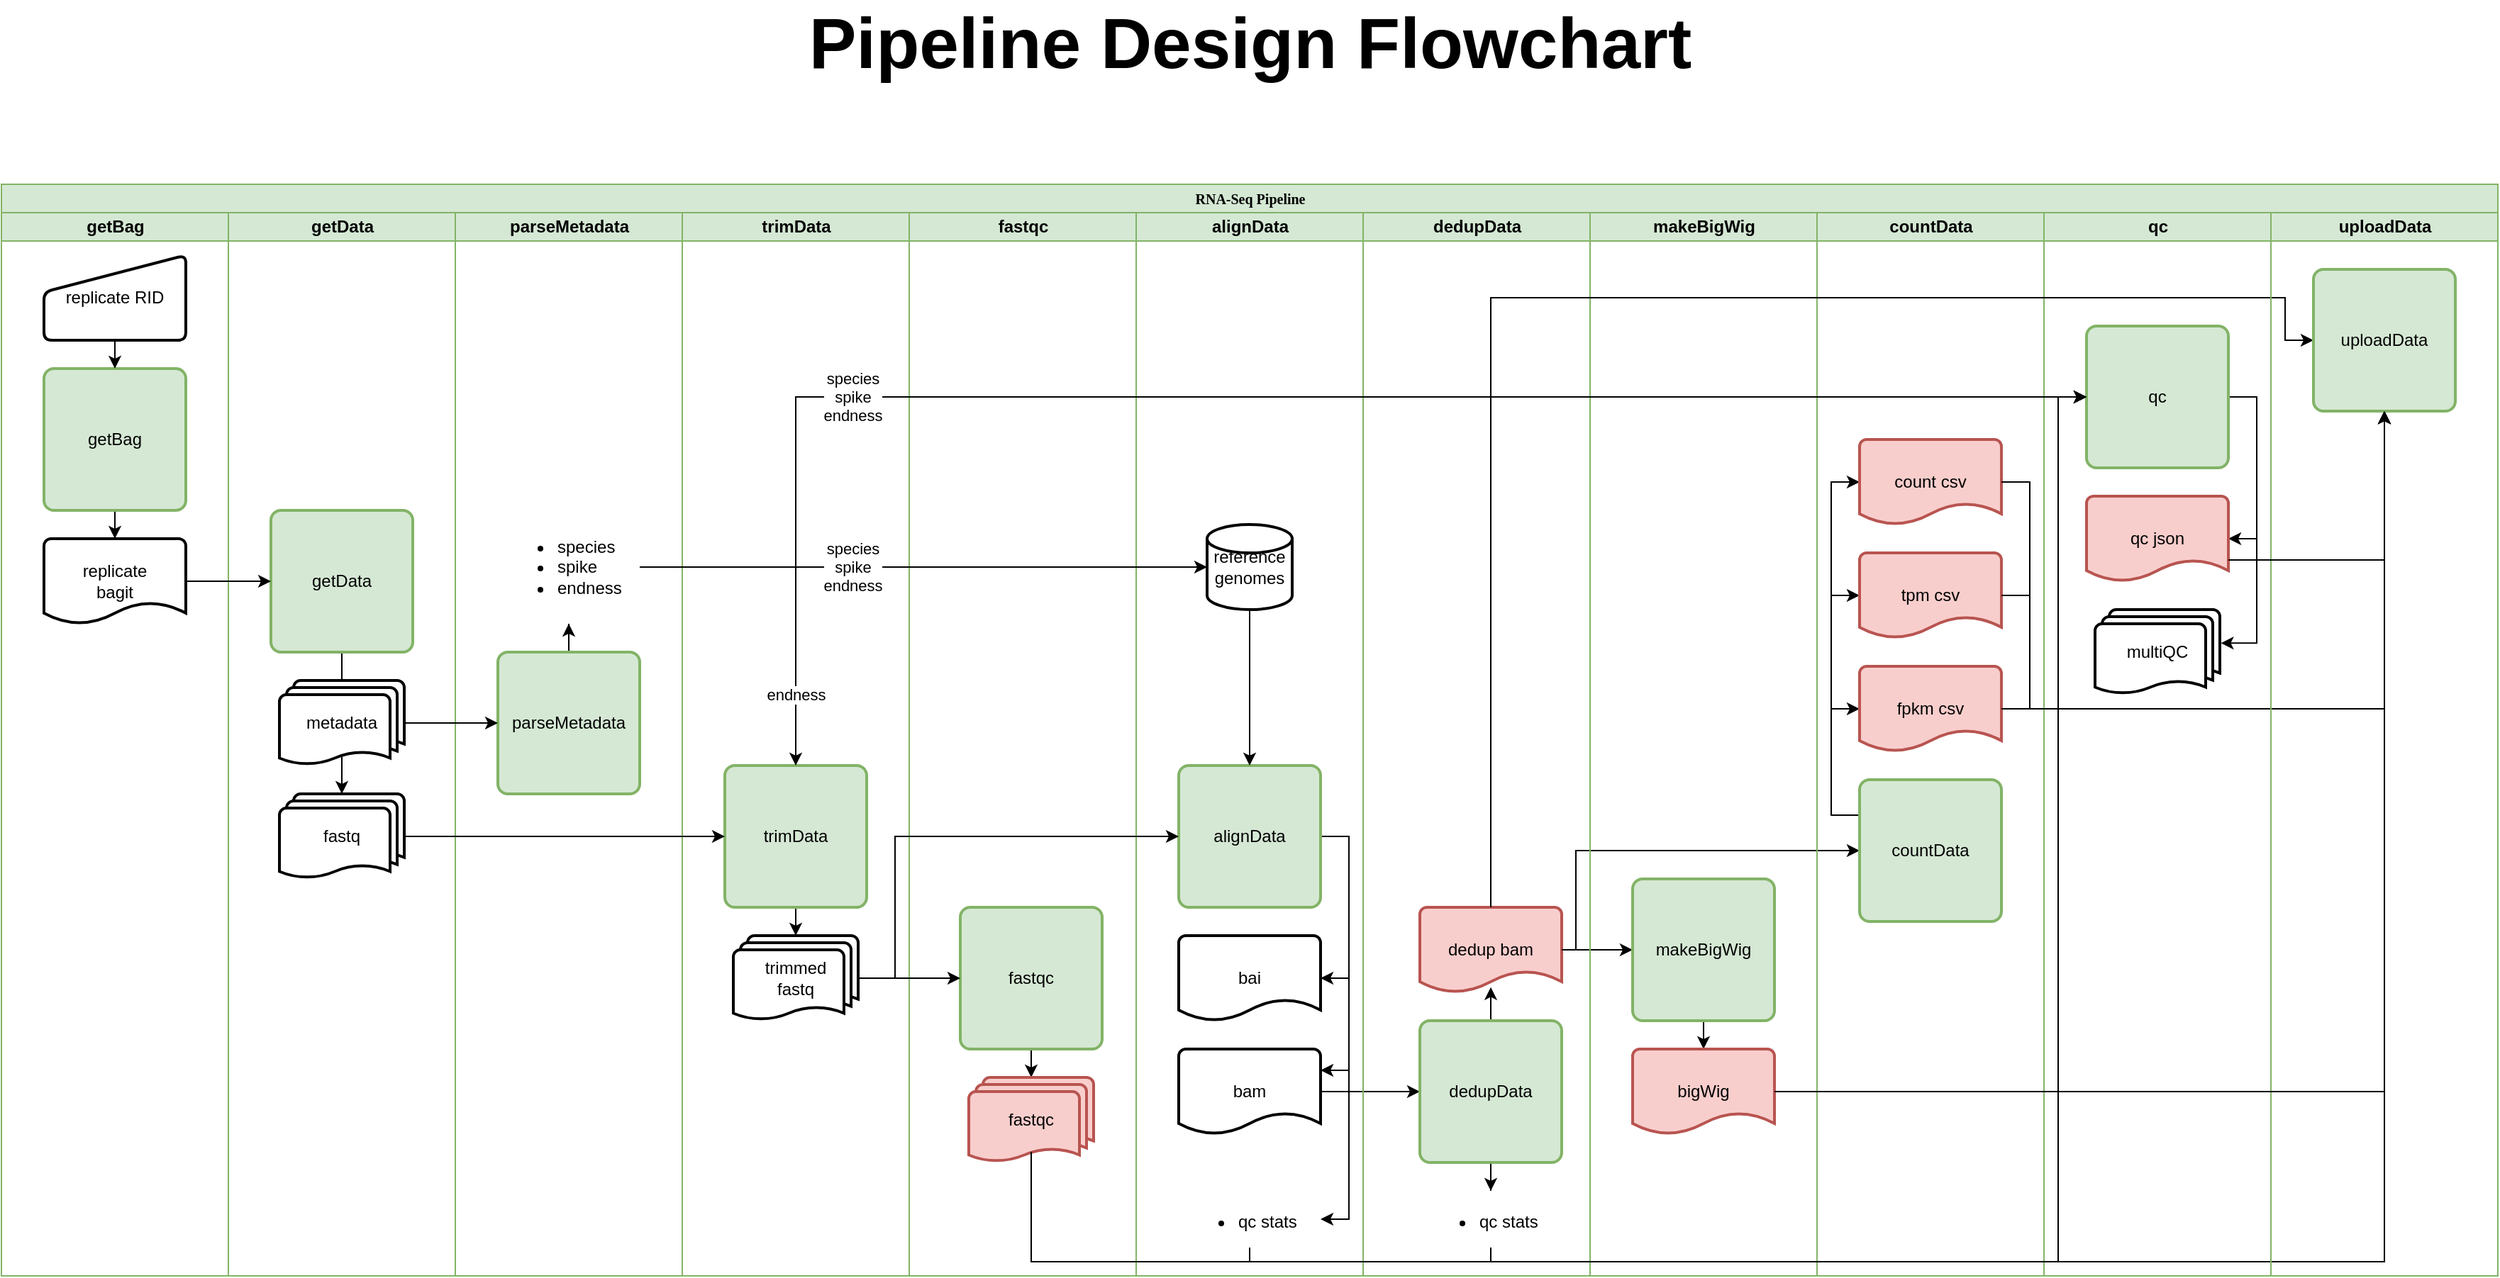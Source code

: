 <mxfile version="12.5.3" type="device"><diagram name="Page-1" id="74e2e168-ea6b-b213-b513-2b3c1d86103e"><mxGraphModel dx="1088" dy="953" grid="1" gridSize="10" guides="1" tooltips="1" connect="1" arrows="1" fold="1" page="1" pageScale="1" pageWidth="1100" pageHeight="850" background="#ffffff" math="0" shadow="0"><root><mxCell id="0"/><mxCell id="1" parent="0"/><mxCell id="77e6c97f196da883-1" value="&lt;font style=&quot;font-size: 10px&quot;&gt;RNA-Seq Pipeline&lt;/font&gt;" style="swimlane;html=1;childLayout=stackLayout;startSize=20;rounded=0;shadow=0;labelBackgroundColor=none;strokeWidth=1;fontFamily=Verdana;fontSize=8;align=center;fillColor=#d5e8d4;strokeColor=#82b366;" parent="1" vertex="1"><mxGeometry x="220" y="510" width="1760" height="770" as="geometry"/></mxCell><mxCell id="77e6c97f196da883-2" value="getBag" style="swimlane;html=1;startSize=20;fillColor=#d5e8d4;strokeColor=#82b366;" parent="77e6c97f196da883-1" vertex="1"><mxGeometry y="20" width="160" height="750" as="geometry"/></mxCell><mxCell id="Q_j3PGKVVINgaJgotqPn-116" style="edgeStyle=orthogonalEdgeStyle;rounded=0;orthogonalLoop=1;jettySize=auto;html=1;exitX=0.5;exitY=1;exitDx=0;exitDy=0;entryX=0.5;entryY=0;entryDx=0;entryDy=0;entryPerimeter=0;align=center;" parent="77e6c97f196da883-2" source="kDOZshGNQCfHbltvPMEl-5" target="Q_j3PGKVVINgaJgotqPn-113" edge="1"><mxGeometry relative="1" as="geometry"/></mxCell><mxCell id="kDOZshGNQCfHbltvPMEl-5" value="getBag" style="rounded=1;whiteSpace=wrap;html=1;absoluteArcSize=1;arcSize=14;strokeWidth=2;fillColor=#d5e8d4;strokeColor=#82b366;" parent="77e6c97f196da883-2" vertex="1"><mxGeometry x="30" y="110" width="100" height="100" as="geometry"/></mxCell><mxCell id="kDOZshGNQCfHbltvPMEl-13" style="edgeStyle=orthogonalEdgeStyle;rounded=0;orthogonalLoop=1;jettySize=auto;html=1;exitX=0.5;exitY=1;exitDx=0;exitDy=0;entryX=0.5;entryY=0;entryDx=0;entryDy=0;" parent="77e6c97f196da883-2" source="kDOZshGNQCfHbltvPMEl-11" target="kDOZshGNQCfHbltvPMEl-5" edge="1"><mxGeometry relative="1" as="geometry"/></mxCell><mxCell id="kDOZshGNQCfHbltvPMEl-11" value="replicate RID" style="html=1;strokeWidth=2;shape=manualInput;whiteSpace=wrap;rounded=1;size=26;arcSize=11;" parent="77e6c97f196da883-2" vertex="1"><mxGeometry x="30" y="30" width="100" height="60" as="geometry"/></mxCell><mxCell id="Q_j3PGKVVINgaJgotqPn-113" value="replicate&lt;br&gt;bagit" style="strokeWidth=2;html=1;shape=mxgraph.flowchart.document2;whiteSpace=wrap;size=0.25;" parent="77e6c97f196da883-2" vertex="1"><mxGeometry x="30" y="230" width="100" height="60" as="geometry"/></mxCell><mxCell id="77e6c97f196da883-3" value="getData" style="swimlane;html=1;startSize=20;fillColor=#d5e8d4;strokeColor=#82b366;" parent="77e6c97f196da883-1" vertex="1"><mxGeometry x="160" y="20" width="160" height="750" as="geometry"><mxRectangle x="160" y="20" width="30" height="730" as="alternateBounds"/></mxGeometry></mxCell><mxCell id="kDOZshGNQCfHbltvPMEl-36" style="edgeStyle=orthogonalEdgeStyle;rounded=0;orthogonalLoop=1;jettySize=auto;html=1;exitX=0.5;exitY=1;exitDx=0;exitDy=0;entryX=0.5;entryY=0;entryDx=0;entryDy=0;entryPerimeter=0;" parent="77e6c97f196da883-3" source="kDOZshGNQCfHbltvPMEl-6" target="kDOZshGNQCfHbltvPMEl-32" edge="1"><mxGeometry relative="1" as="geometry"/></mxCell><mxCell id="kDOZshGNQCfHbltvPMEl-37" style="edgeStyle=orthogonalEdgeStyle;rounded=0;orthogonalLoop=1;jettySize=auto;html=1;exitX=0.5;exitY=1;exitDx=0;exitDy=0;entryX=0.5;entryY=0;entryDx=0;entryDy=0;entryPerimeter=0;" parent="77e6c97f196da883-3" source="kDOZshGNQCfHbltvPMEl-6" target="kDOZshGNQCfHbltvPMEl-31" edge="1"><mxGeometry relative="1" as="geometry"><Array as="points"><mxPoint x="80" y="390"/><mxPoint x="80" y="390"/></Array></mxGeometry></mxCell><mxCell id="kDOZshGNQCfHbltvPMEl-6" value="getData" style="rounded=1;whiteSpace=wrap;html=1;absoluteArcSize=1;arcSize=14;strokeWidth=2;fillColor=#d5e8d4;strokeColor=#82b366;" parent="77e6c97f196da883-3" vertex="1"><mxGeometry x="30" y="210" width="100" height="100" as="geometry"/></mxCell><mxCell id="kDOZshGNQCfHbltvPMEl-32" value="fastq" style="strokeWidth=2;html=1;shape=mxgraph.flowchart.multi-document;whiteSpace=wrap;" parent="77e6c97f196da883-3" vertex="1"><mxGeometry x="36" y="410" width="88" height="60" as="geometry"/></mxCell><mxCell id="kDOZshGNQCfHbltvPMEl-31" value="metadata" style="strokeWidth=2;html=1;shape=mxgraph.flowchart.multi-document;whiteSpace=wrap;" parent="77e6c97f196da883-3" vertex="1"><mxGeometry x="36" y="330" width="88" height="60" as="geometry"/></mxCell><mxCell id="77e6c97f196da883-4" value="parseMetadata" style="swimlane;html=1;startSize=20;fillColor=#d5e8d4;strokeColor=#82b366;" parent="77e6c97f196da883-1" vertex="1"><mxGeometry x="320" y="20" width="160" height="750" as="geometry"/></mxCell><mxCell id="Q_j3PGKVVINgaJgotqPn-58" style="edgeStyle=orthogonalEdgeStyle;rounded=0;orthogonalLoop=1;jettySize=auto;html=1;exitX=0.5;exitY=0;exitDx=0;exitDy=0;align=center;" parent="77e6c97f196da883-4" source="kDOZshGNQCfHbltvPMEl-7" target="Q_j3PGKVVINgaJgotqPn-27" edge="1"><mxGeometry relative="1" as="geometry"/></mxCell><mxCell id="kDOZshGNQCfHbltvPMEl-7" value="parseMetadata" style="rounded=1;whiteSpace=wrap;html=1;absoluteArcSize=1;arcSize=14;strokeWidth=2;fillColor=#d5e8d4;strokeColor=#82b366;" parent="77e6c97f196da883-4" vertex="1"><mxGeometry x="30" y="310" width="100" height="100" as="geometry"/></mxCell><mxCell id="Q_j3PGKVVINgaJgotqPn-27" value="&lt;ul&gt;&lt;li&gt;species&lt;/li&gt;&lt;li&gt;spike&lt;/li&gt;&lt;li&gt;endness&lt;/li&gt;&lt;/ul&gt;" style="text;strokeColor=none;fillColor=none;html=1;whiteSpace=wrap;verticalAlign=middle;overflow=hidden;" parent="77e6c97f196da883-4" vertex="1"><mxGeometry x="30" y="210" width="100" height="80" as="geometry"/></mxCell><mxCell id="77e6c97f196da883-5" value="trimData" style="swimlane;html=1;startSize=20;fillColor=#d5e8d4;strokeColor=#82b366;" parent="77e6c97f196da883-1" vertex="1"><mxGeometry x="480" y="20" width="160" height="750" as="geometry"/></mxCell><mxCell id="Q_j3PGKVVINgaJgotqPn-59" style="edgeStyle=orthogonalEdgeStyle;rounded=0;orthogonalLoop=1;jettySize=auto;html=1;exitX=0.5;exitY=1;exitDx=0;exitDy=0;entryX=0.5;entryY=0;entryDx=0;entryDy=0;entryPerimeter=0;align=center;" parent="77e6c97f196da883-5" source="kDOZshGNQCfHbltvPMEl-8" target="kDOZshGNQCfHbltvPMEl-44" edge="1"><mxGeometry relative="1" as="geometry"/></mxCell><mxCell id="kDOZshGNQCfHbltvPMEl-8" value="trimData" style="rounded=1;whiteSpace=wrap;html=1;absoluteArcSize=1;arcSize=14;strokeWidth=2;fillColor=#d5e8d4;strokeColor=#82b366;" parent="77e6c97f196da883-5" vertex="1"><mxGeometry x="30" y="390" width="100" height="100" as="geometry"/></mxCell><mxCell id="kDOZshGNQCfHbltvPMEl-44" value="trimmed&lt;br&gt;fastq" style="strokeWidth=2;html=1;shape=mxgraph.flowchart.multi-document;whiteSpace=wrap;" parent="77e6c97f196da883-5" vertex="1"><mxGeometry x="36" y="510" width="88" height="60" as="geometry"/></mxCell><mxCell id="77e6c97f196da883-6" value="fastqc" style="swimlane;html=1;startSize=20;fillColor=#d5e8d4;strokeColor=#82b366;" parent="77e6c97f196da883-1" vertex="1"><mxGeometry x="640" y="20" width="160" height="750" as="geometry"/></mxCell><mxCell id="Q_j3PGKVVINgaJgotqPn-62" style="edgeStyle=orthogonalEdgeStyle;rounded=0;orthogonalLoop=1;jettySize=auto;html=1;exitX=0.5;exitY=1;exitDx=0;exitDy=0;entryX=0.5;entryY=0;entryDx=0;entryDy=0;entryPerimeter=0;align=center;" parent="77e6c97f196da883-6" source="Q_j3PGKVVINgaJgotqPn-32" target="Q_j3PGKVVINgaJgotqPn-38" edge="1"><mxGeometry relative="1" as="geometry"/></mxCell><mxCell id="Q_j3PGKVVINgaJgotqPn-32" value="fastqc" style="rounded=1;whiteSpace=wrap;html=1;absoluteArcSize=1;arcSize=14;strokeWidth=2;fillColor=#d5e8d4;strokeColor=#82b366;" parent="77e6c97f196da883-6" vertex="1"><mxGeometry x="36" y="490" width="100" height="100" as="geometry"/></mxCell><mxCell id="Q_j3PGKVVINgaJgotqPn-38" value="fastqc" style="strokeWidth=2;html=1;shape=mxgraph.flowchart.multi-document;whiteSpace=wrap;fillColor=#f8cecc;strokeColor=#b85450;" parent="77e6c97f196da883-6" vertex="1"><mxGeometry x="42" y="610" width="88" height="60" as="geometry"/></mxCell><mxCell id="77e6c97f196da883-7" value="alignData" style="swimlane;html=1;startSize=20;fillColor=#d5e8d4;strokeColor=#82b366;" parent="77e6c97f196da883-1" vertex="1"><mxGeometry x="800" y="20" width="160" height="750" as="geometry"/></mxCell><mxCell id="Q_j3PGKVVINgaJgotqPn-81" style="edgeStyle=orthogonalEdgeStyle;rounded=0;orthogonalLoop=1;jettySize=auto;html=1;exitX=1;exitY=0.5;exitDx=0;exitDy=0;entryX=1;entryY=0.5;entryDx=0;entryDy=0;entryPerimeter=0;align=center;" parent="77e6c97f196da883-7" source="kDOZshGNQCfHbltvPMEl-9" target="Q_j3PGKVVINgaJgotqPn-9" edge="1"><mxGeometry relative="1" as="geometry"/></mxCell><mxCell id="Q_j3PGKVVINgaJgotqPn-82" style="edgeStyle=orthogonalEdgeStyle;rounded=0;orthogonalLoop=1;jettySize=auto;html=1;exitX=1;exitY=0.5;exitDx=0;exitDy=0;entryX=1;entryY=0.25;entryDx=0;entryDy=0;entryPerimeter=0;align=center;" parent="77e6c97f196da883-7" source="kDOZshGNQCfHbltvPMEl-9" target="Q_j3PGKVVINgaJgotqPn-3" edge="1"><mxGeometry relative="1" as="geometry"/></mxCell><mxCell id="Q_j3PGKVVINgaJgotqPn-99" style="edgeStyle=orthogonalEdgeStyle;rounded=0;orthogonalLoop=1;jettySize=auto;html=1;exitX=1;exitY=0.5;exitDx=0;exitDy=0;entryX=1;entryY=0.5;entryDx=0;entryDy=0;align=center;" parent="77e6c97f196da883-7" source="kDOZshGNQCfHbltvPMEl-9" target="Q_j3PGKVVINgaJgotqPn-97" edge="1"><mxGeometry relative="1" as="geometry"/></mxCell><mxCell id="kDOZshGNQCfHbltvPMEl-9" value="alignData" style="rounded=1;whiteSpace=wrap;html=1;absoluteArcSize=1;arcSize=14;strokeWidth=2;fillColor=#d5e8d4;strokeColor=#82b366;" parent="77e6c97f196da883-7" vertex="1"><mxGeometry x="30" y="390" width="100" height="100" as="geometry"/></mxCell><mxCell id="Q_j3PGKVVINgaJgotqPn-3" value="bam" style="strokeWidth=2;html=1;shape=mxgraph.flowchart.document2;whiteSpace=wrap;size=0.25;" parent="77e6c97f196da883-7" vertex="1"><mxGeometry x="30" y="590" width="100" height="60" as="geometry"/></mxCell><mxCell id="Q_j3PGKVVINgaJgotqPn-9" value="bai" style="strokeWidth=2;html=1;shape=mxgraph.flowchart.document2;whiteSpace=wrap;size=0.25;" parent="77e6c97f196da883-7" vertex="1"><mxGeometry x="30" y="510" width="100" height="60" as="geometry"/></mxCell><mxCell id="Q_j3PGKVVINgaJgotqPn-66" style="edgeStyle=orthogonalEdgeStyle;rounded=0;orthogonalLoop=1;jettySize=auto;html=1;exitX=0.5;exitY=1;exitDx=0;exitDy=0;exitPerimeter=0;align=center;" parent="77e6c97f196da883-7" source="kDOZshGNQCfHbltvPMEl-40" target="kDOZshGNQCfHbltvPMEl-9" edge="1"><mxGeometry relative="1" as="geometry"/></mxCell><mxCell id="kDOZshGNQCfHbltvPMEl-40" value="reference genomes" style="strokeWidth=2;html=1;shape=mxgraph.flowchart.database;whiteSpace=wrap;" parent="77e6c97f196da883-7" vertex="1"><mxGeometry x="50" y="220" width="60" height="60" as="geometry"/></mxCell><mxCell id="Q_j3PGKVVINgaJgotqPn-97" value="&lt;ul&gt;&lt;li&gt;qc stats&lt;/li&gt;&lt;/ul&gt;" style="text;strokeColor=none;fillColor=none;html=1;whiteSpace=wrap;verticalAlign=middle;overflow=hidden;" parent="77e6c97f196da883-7" vertex="1"><mxGeometry x="30" y="690" width="100" height="40" as="geometry"/></mxCell><mxCell id="kDOZshGNQCfHbltvPMEl-38" style="edgeStyle=orthogonalEdgeStyle;rounded=0;orthogonalLoop=1;jettySize=auto;html=1;exitX=1;exitY=0.5;exitDx=0;exitDy=0;exitPerimeter=0;entryX=0;entryY=0.5;entryDx=0;entryDy=0;" parent="77e6c97f196da883-1" source="kDOZshGNQCfHbltvPMEl-32" target="kDOZshGNQCfHbltvPMEl-8" edge="1"><mxGeometry relative="1" as="geometry"/></mxCell><mxCell id="kDOZshGNQCfHbltvPMEl-39" style="edgeStyle=orthogonalEdgeStyle;rounded=0;orthogonalLoop=1;jettySize=auto;html=1;exitX=1;exitY=0.5;exitDx=0;exitDy=0;exitPerimeter=0;entryX=0;entryY=0.5;entryDx=0;entryDy=0;" parent="77e6c97f196da883-1" source="kDOZshGNQCfHbltvPMEl-31" target="kDOZshGNQCfHbltvPMEl-7" edge="1"><mxGeometry relative="1" as="geometry"/></mxCell><mxCell id="Q_j3PGKVVINgaJgotqPn-67" style="edgeStyle=orthogonalEdgeStyle;rounded=0;orthogonalLoop=1;jettySize=auto;html=1;exitX=1;exitY=0.5;exitDx=0;exitDy=0;exitPerimeter=0;align=center;" parent="77e6c97f196da883-1" source="Q_j3PGKVVINgaJgotqPn-3" target="Biitx8PQrmJ8jziOud46-3" edge="1"><mxGeometry relative="1" as="geometry"/></mxCell><mxCell id="Biitx8PQrmJ8jziOud46-1" value="dedupData" style="swimlane;html=1;startSize=20;fillColor=#d5e8d4;strokeColor=#82b366;" parent="77e6c97f196da883-1" vertex="1"><mxGeometry x="960" y="20" width="160" height="750" as="geometry"><mxRectangle x="960" y="20" width="30" height="750" as="alternateBounds"/></mxGeometry></mxCell><mxCell id="Q_j3PGKVVINgaJgotqPn-68" style="edgeStyle=orthogonalEdgeStyle;rounded=0;orthogonalLoop=1;jettySize=auto;html=1;exitX=0.5;exitY=0;exitDx=0;exitDy=0;entryX=0.5;entryY=0.939;entryDx=0;entryDy=0;align=center;entryPerimeter=0;" parent="Biitx8PQrmJ8jziOud46-1" source="Biitx8PQrmJ8jziOud46-3" target="Q_j3PGKVVINgaJgotqPn-2" edge="1"><mxGeometry relative="1" as="geometry"/></mxCell><mxCell id="Q_j3PGKVVINgaJgotqPn-104" style="edgeStyle=orthogonalEdgeStyle;rounded=0;orthogonalLoop=1;jettySize=auto;html=1;exitX=0.5;exitY=1;exitDx=0;exitDy=0;align=center;" parent="Biitx8PQrmJ8jziOud46-1" source="Biitx8PQrmJ8jziOud46-3" target="Q_j3PGKVVINgaJgotqPn-102" edge="1"><mxGeometry relative="1" as="geometry"/></mxCell><mxCell id="Biitx8PQrmJ8jziOud46-3" value="dedupData" style="rounded=1;whiteSpace=wrap;html=1;absoluteArcSize=1;arcSize=14;strokeWidth=2;fillColor=#d5e8d4;strokeColor=#82b366;" parent="Biitx8PQrmJ8jziOud46-1" vertex="1"><mxGeometry x="40" y="570" width="100" height="100" as="geometry"/></mxCell><mxCell id="Q_j3PGKVVINgaJgotqPn-2" value="dedup bam" style="strokeWidth=2;html=1;shape=mxgraph.flowchart.document2;whiteSpace=wrap;size=0.25;fillColor=#f8cecc;strokeColor=#b85450;" parent="Biitx8PQrmJ8jziOud46-1" vertex="1"><mxGeometry x="40" y="490" width="100" height="60" as="geometry"/></mxCell><mxCell id="Q_j3PGKVVINgaJgotqPn-102" value="&lt;ul&gt;&lt;li&gt;qc stats&lt;/li&gt;&lt;/ul&gt;" style="text;strokeColor=none;fillColor=none;html=1;whiteSpace=wrap;verticalAlign=middle;overflow=hidden;" parent="Biitx8PQrmJ8jziOud46-1" vertex="1"><mxGeometry x="40" y="690" width="100" height="40" as="geometry"/></mxCell><mxCell id="Q_j3PGKVVINgaJgotqPn-69" style="edgeStyle=orthogonalEdgeStyle;rounded=0;orthogonalLoop=1;jettySize=auto;html=1;exitX=1;exitY=0.5;exitDx=0;exitDy=0;exitPerimeter=0;entryX=0;entryY=0.5;entryDx=0;entryDy=0;align=center;" parent="77e6c97f196da883-1" source="Q_j3PGKVVINgaJgotqPn-2" target="Q_j3PGKVVINgaJgotqPn-6" edge="1"><mxGeometry relative="1" as="geometry"/></mxCell><mxCell id="Q_j3PGKVVINgaJgotqPn-71" style="edgeStyle=orthogonalEdgeStyle;rounded=0;orthogonalLoop=1;jettySize=auto;html=1;exitX=1;exitY=0.5;exitDx=0;exitDy=0;exitPerimeter=0;entryX=0;entryY=0.5;entryDx=0;entryDy=0;align=center;" parent="77e6c97f196da883-1" source="Q_j3PGKVVINgaJgotqPn-2" target="Q_j3PGKVVINgaJgotqPn-14" edge="1"><mxGeometry relative="1" as="geometry"><Array as="points"><mxPoint x="1110" y="540"/><mxPoint x="1110" y="470"/></Array></mxGeometry></mxCell><mxCell id="Q_j3PGKVVINgaJgotqPn-12" value="makeBigWig" style="swimlane;html=1;startSize=20;fillColor=#d5e8d4;strokeColor=#82b366;" parent="77e6c97f196da883-1" vertex="1"><mxGeometry x="1120" y="20" width="160" height="750" as="geometry"/></mxCell><mxCell id="Q_j3PGKVVINgaJgotqPn-70" style="edgeStyle=orthogonalEdgeStyle;rounded=0;orthogonalLoop=1;jettySize=auto;html=1;exitX=0.5;exitY=1;exitDx=0;exitDy=0;entryX=0.5;entryY=0;entryDx=0;entryDy=0;entryPerimeter=0;align=center;" parent="Q_j3PGKVVINgaJgotqPn-12" source="Q_j3PGKVVINgaJgotqPn-6" target="Q_j3PGKVVINgaJgotqPn-8" edge="1"><mxGeometry relative="1" as="geometry"/></mxCell><mxCell id="Q_j3PGKVVINgaJgotqPn-6" value="makeBigWig" style="rounded=1;whiteSpace=wrap;html=1;absoluteArcSize=1;arcSize=14;strokeWidth=2;fillColor=#d5e8d4;strokeColor=#82b366;" parent="Q_j3PGKVVINgaJgotqPn-12" vertex="1"><mxGeometry x="30" y="470" width="100" height="100" as="geometry"/></mxCell><mxCell id="Q_j3PGKVVINgaJgotqPn-8" value="bigWig" style="strokeWidth=2;html=1;shape=mxgraph.flowchart.document2;whiteSpace=wrap;size=0.25;fillColor=#f8cecc;strokeColor=#b85450;" parent="Q_j3PGKVVINgaJgotqPn-12" vertex="1"><mxGeometry x="30" y="590" width="100" height="60" as="geometry"/></mxCell><mxCell id="Q_j3PGKVVINgaJgotqPn-31" value="countData" style="swimlane;html=1;startSize=20;fillColor=#d5e8d4;strokeColor=#82b366;" parent="77e6c97f196da883-1" vertex="1"><mxGeometry x="1280" y="20" width="160" height="750" as="geometry"/></mxCell><mxCell id="gd18QzS1C2UEH2bsr6le-9" style="edgeStyle=orthogonalEdgeStyle;rounded=0;orthogonalLoop=1;jettySize=auto;html=1;exitX=0;exitY=0.25;exitDx=0;exitDy=0;entryX=0;entryY=0.5;entryDx=0;entryDy=0;entryPerimeter=0;" parent="Q_j3PGKVVINgaJgotqPn-31" source="Q_j3PGKVVINgaJgotqPn-14" target="Q_j3PGKVVINgaJgotqPn-15" edge="1"><mxGeometry relative="1" as="geometry"/></mxCell><mxCell id="gd18QzS1C2UEH2bsr6le-10" style="edgeStyle=orthogonalEdgeStyle;rounded=0;orthogonalLoop=1;jettySize=auto;html=1;exitX=0;exitY=0.25;exitDx=0;exitDy=0;entryX=0;entryY=0.5;entryDx=0;entryDy=0;entryPerimeter=0;" parent="Q_j3PGKVVINgaJgotqPn-31" source="Q_j3PGKVVINgaJgotqPn-14" target="Q_j3PGKVVINgaJgotqPn-16" edge="1"><mxGeometry relative="1" as="geometry"/></mxCell><mxCell id="gd18QzS1C2UEH2bsr6le-11" style="edgeStyle=orthogonalEdgeStyle;rounded=0;orthogonalLoop=1;jettySize=auto;html=1;exitX=0;exitY=0.25;exitDx=0;exitDy=0;entryX=0;entryY=0.5;entryDx=0;entryDy=0;entryPerimeter=0;" parent="Q_j3PGKVVINgaJgotqPn-31" source="Q_j3PGKVVINgaJgotqPn-14" target="Q_j3PGKVVINgaJgotqPn-17" edge="1"><mxGeometry relative="1" as="geometry"/></mxCell><mxCell id="Q_j3PGKVVINgaJgotqPn-14" value="countData" style="rounded=1;whiteSpace=wrap;html=1;absoluteArcSize=1;arcSize=14;strokeWidth=2;fillColor=#d5e8d4;strokeColor=#82b366;" parent="Q_j3PGKVVINgaJgotqPn-31" vertex="1"><mxGeometry x="30" y="400" width="100" height="100" as="geometry"/></mxCell><mxCell id="Q_j3PGKVVINgaJgotqPn-15" value="count csv" style="strokeWidth=2;html=1;shape=mxgraph.flowchart.document2;whiteSpace=wrap;size=0.25;fillColor=#f8cecc;strokeColor=#b85450;" parent="Q_j3PGKVVINgaJgotqPn-31" vertex="1"><mxGeometry x="30" y="160" width="100" height="60" as="geometry"/></mxCell><mxCell id="Q_j3PGKVVINgaJgotqPn-16" value="tpm csv" style="strokeWidth=2;html=1;shape=mxgraph.flowchart.document2;whiteSpace=wrap;size=0.25;fillColor=#f8cecc;strokeColor=#b85450;" parent="Q_j3PGKVVINgaJgotqPn-31" vertex="1"><mxGeometry x="30" y="240" width="100" height="60" as="geometry"/></mxCell><mxCell id="Q_j3PGKVVINgaJgotqPn-17" value="fpkm csv" style="strokeWidth=2;html=1;shape=mxgraph.flowchart.document2;whiteSpace=wrap;size=0.25;fillColor=#f8cecc;strokeColor=#b85450;" parent="Q_j3PGKVVINgaJgotqPn-31" vertex="1"><mxGeometry x="30" y="320" width="100" height="60" as="geometry"/></mxCell><mxCell id="Q_j3PGKVVINgaJgotqPn-42" value="qc" style="swimlane;html=1;startSize=20;fillColor=#d5e8d4;strokeColor=#82b366;" parent="77e6c97f196da883-1" vertex="1"><mxGeometry x="1440" y="20" width="160" height="750" as="geometry"/></mxCell><mxCell id="Q_j3PGKVVINgaJgotqPn-109" style="edgeStyle=orthogonalEdgeStyle;rounded=0;orthogonalLoop=1;jettySize=auto;html=1;exitX=1;exitY=0.5;exitDx=0;exitDy=0;entryX=1;entryY=0.5;entryDx=0;entryDy=0;entryPerimeter=0;align=center;" parent="Q_j3PGKVVINgaJgotqPn-42" source="Q_j3PGKVVINgaJgotqPn-50" target="Q_j3PGKVVINgaJgotqPn-107" edge="1"><mxGeometry relative="1" as="geometry"/></mxCell><mxCell id="Q_j3PGKVVINgaJgotqPn-111" style="edgeStyle=orthogonalEdgeStyle;rounded=0;orthogonalLoop=1;jettySize=auto;html=1;exitX=1;exitY=0.5;exitDx=0;exitDy=0;entryX=1.008;entryY=0.394;entryDx=0;entryDy=0;entryPerimeter=0;align=center;" parent="Q_j3PGKVVINgaJgotqPn-42" source="Q_j3PGKVVINgaJgotqPn-50" target="Q_j3PGKVVINgaJgotqPn-110" edge="1"><mxGeometry relative="1" as="geometry"/></mxCell><mxCell id="Q_j3PGKVVINgaJgotqPn-50" value="qc" style="rounded=1;whiteSpace=wrap;html=1;absoluteArcSize=1;arcSize=14;strokeWidth=2;fillColor=#d5e8d4;strokeColor=#82b366;" parent="Q_j3PGKVVINgaJgotqPn-42" vertex="1"><mxGeometry x="30" y="80" width="100" height="100" as="geometry"/></mxCell><mxCell id="Q_j3PGKVVINgaJgotqPn-107" value="qc json" style="strokeWidth=2;html=1;shape=mxgraph.flowchart.document2;whiteSpace=wrap;size=0.25;fillColor=#f8cecc;strokeColor=#b85450;" parent="Q_j3PGKVVINgaJgotqPn-42" vertex="1"><mxGeometry x="30" y="200" width="100" height="60" as="geometry"/></mxCell><mxCell id="Q_j3PGKVVINgaJgotqPn-110" value="multiQC" style="strokeWidth=2;html=1;shape=mxgraph.flowchart.multi-document;whiteSpace=wrap;" parent="Q_j3PGKVVINgaJgotqPn-42" vertex="1"><mxGeometry x="36" y="280" width="88" height="60" as="geometry"/></mxCell><mxCell id="Q_j3PGKVVINgaJgotqPn-60" value="endness" style="edgeStyle=orthogonalEdgeStyle;rounded=0;orthogonalLoop=1;jettySize=auto;html=1;exitX=1;exitY=0.5;exitDx=0;exitDy=0;entryX=0.5;entryY=0;entryDx=0;entryDy=0;align=center;" parent="77e6c97f196da883-1" source="Q_j3PGKVVINgaJgotqPn-27" target="kDOZshGNQCfHbltvPMEl-8" edge="1"><mxGeometry x="0.601" relative="1" as="geometry"><mxPoint as="offset"/></mxGeometry></mxCell><mxCell id="Q_j3PGKVVINgaJgotqPn-63" style="edgeStyle=orthogonalEdgeStyle;rounded=0;orthogonalLoop=1;jettySize=auto;html=1;exitX=1;exitY=0.5;exitDx=0;exitDy=0;exitPerimeter=0;entryX=0;entryY=0.5;entryDx=0;entryDy=0;align=center;" parent="77e6c97f196da883-1" source="kDOZshGNQCfHbltvPMEl-44" target="kDOZshGNQCfHbltvPMEl-9" edge="1"><mxGeometry relative="1" as="geometry"><Array as="points"><mxPoint x="630" y="560"/><mxPoint x="630" y="460"/></Array></mxGeometry></mxCell><mxCell id="Q_j3PGKVVINgaJgotqPn-65" value="species&lt;br&gt;spike&lt;br&gt;endness" style="edgeStyle=orthogonalEdgeStyle;rounded=0;orthogonalLoop=1;jettySize=auto;html=1;exitX=1;exitY=0.5;exitDx=0;exitDy=0;entryX=0;entryY=0.5;entryDx=0;entryDy=0;entryPerimeter=0;align=center;" parent="77e6c97f196da883-1" source="Q_j3PGKVVINgaJgotqPn-27" target="kDOZshGNQCfHbltvPMEl-40" edge="1"><mxGeometry x="-0.25" relative="1" as="geometry"><mxPoint as="offset"/></mxGeometry></mxCell><mxCell id="Q_j3PGKVVINgaJgotqPn-79" value="species&lt;br&gt;spike&lt;br&gt;endness" style="edgeStyle=orthogonalEdgeStyle;rounded=0;orthogonalLoop=1;jettySize=auto;html=1;exitX=1;exitY=0.5;exitDx=0;exitDy=0;entryX=0;entryY=0.5;entryDx=0;entryDy=0;align=center;" parent="77e6c97f196da883-1" source="Q_j3PGKVVINgaJgotqPn-27" target="Q_j3PGKVVINgaJgotqPn-50" edge="1"><mxGeometry x="-0.526" relative="1" as="geometry"><Array as="points"><mxPoint x="560" y="270"/><mxPoint x="560" y="150"/></Array><mxPoint as="offset"/></mxGeometry></mxCell><mxCell id="Q_j3PGKVVINgaJgotqPn-101" style="edgeStyle=orthogonalEdgeStyle;rounded=0;orthogonalLoop=1;jettySize=auto;html=1;exitX=1;exitY=0.5;exitDx=0;exitDy=0;exitPerimeter=0;entryX=0;entryY=0.5;entryDx=0;entryDy=0;align=center;" parent="77e6c97f196da883-1" source="kDOZshGNQCfHbltvPMEl-44" target="Q_j3PGKVVINgaJgotqPn-32" edge="1"><mxGeometry relative="1" as="geometry"/></mxCell><mxCell id="Q_j3PGKVVINgaJgotqPn-103" style="edgeStyle=orthogonalEdgeStyle;rounded=0;orthogonalLoop=1;jettySize=auto;html=1;exitX=0.5;exitY=1;exitDx=0;exitDy=0;align=center;entryX=0;entryY=0.5;entryDx=0;entryDy=0;" parent="77e6c97f196da883-1" source="Q_j3PGKVVINgaJgotqPn-102" target="Q_j3PGKVVINgaJgotqPn-50" edge="1"><mxGeometry relative="1" as="geometry"><mxPoint x="1510" y="150" as="targetPoint"/><Array as="points"><mxPoint x="1050" y="760"/><mxPoint x="1450" y="760"/><mxPoint x="1450" y="150"/></Array></mxGeometry></mxCell><mxCell id="Q_j3PGKVVINgaJgotqPn-98" style="edgeStyle=orthogonalEdgeStyle;rounded=0;orthogonalLoop=1;jettySize=auto;html=1;exitX=0.5;exitY=1;exitDx=0;exitDy=0;align=center;entryX=0;entryY=0.5;entryDx=0;entryDy=0;" parent="77e6c97f196da883-1" source="Q_j3PGKVVINgaJgotqPn-97" target="Q_j3PGKVVINgaJgotqPn-50" edge="1"><mxGeometry relative="1" as="geometry"><mxPoint x="1520" y="160" as="targetPoint"/><Array as="points"><mxPoint x="880" y="760"/><mxPoint x="1450" y="760"/><mxPoint x="1450" y="150"/></Array></mxGeometry></mxCell><mxCell id="Q_j3PGKVVINgaJgotqPn-112" style="edgeStyle=orthogonalEdgeStyle;rounded=0;orthogonalLoop=1;jettySize=auto;html=1;exitX=0.5;exitY=0.88;exitDx=0;exitDy=0;exitPerimeter=0;entryX=0;entryY=0.5;entryDx=0;entryDy=0;align=center;" parent="77e6c97f196da883-1" source="Q_j3PGKVVINgaJgotqPn-38" target="Q_j3PGKVVINgaJgotqPn-50" edge="1"><mxGeometry relative="1" as="geometry"><Array as="points"><mxPoint x="726" y="760"/><mxPoint x="1450" y="760"/><mxPoint x="1450" y="150"/></Array></mxGeometry></mxCell><mxCell id="Q_j3PGKVVINgaJgotqPn-115" style="edgeStyle=orthogonalEdgeStyle;rounded=0;orthogonalLoop=1;jettySize=auto;html=1;exitX=1;exitY=0.5;exitDx=0;exitDy=0;exitPerimeter=0;align=center;" parent="77e6c97f196da883-1" source="Q_j3PGKVVINgaJgotqPn-113" target="kDOZshGNQCfHbltvPMEl-6" edge="1"><mxGeometry relative="1" as="geometry"/></mxCell><mxCell id="gd18QzS1C2UEH2bsr6le-7" style="edgeStyle=orthogonalEdgeStyle;rounded=0;orthogonalLoop=1;jettySize=auto;html=1;exitX=0.5;exitY=0.88;exitDx=0;exitDy=0;exitPerimeter=0;entryX=0.5;entryY=1;entryDx=0;entryDy=0;" parent="77e6c97f196da883-1" source="Q_j3PGKVVINgaJgotqPn-38" target="gd18QzS1C2UEH2bsr6le-4" edge="1"><mxGeometry relative="1" as="geometry"><Array as="points"><mxPoint x="726" y="760"/><mxPoint x="1680" y="760"/></Array></mxGeometry></mxCell><mxCell id="gd18QzS1C2UEH2bsr6le-13" style="edgeStyle=orthogonalEdgeStyle;rounded=0;orthogonalLoop=1;jettySize=auto;html=1;exitX=1;exitY=0.5;exitDx=0;exitDy=0;exitPerimeter=0;entryX=0.5;entryY=1;entryDx=0;entryDy=0;" parent="77e6c97f196da883-1" source="Q_j3PGKVVINgaJgotqPn-16" target="gd18QzS1C2UEH2bsr6le-4" edge="1"><mxGeometry relative="1" as="geometry"><mxPoint x="1700" y="190" as="targetPoint"/><Array as="points"><mxPoint x="1430" y="290"/><mxPoint x="1430" y="370"/><mxPoint x="1680" y="370"/></Array></mxGeometry></mxCell><mxCell id="gd18QzS1C2UEH2bsr6le-14" style="edgeStyle=orthogonalEdgeStyle;rounded=0;orthogonalLoop=1;jettySize=auto;html=1;exitX=1;exitY=0.5;exitDx=0;exitDy=0;exitPerimeter=0;" parent="77e6c97f196da883-1" source="Q_j3PGKVVINgaJgotqPn-17" target="gd18QzS1C2UEH2bsr6le-4" edge="1"><mxGeometry relative="1" as="geometry"/></mxCell><mxCell id="gd18QzS1C2UEH2bsr6le-12" style="edgeStyle=orthogonalEdgeStyle;rounded=0;orthogonalLoop=1;jettySize=auto;html=1;exitX=1;exitY=0.5;exitDx=0;exitDy=0;exitPerimeter=0;entryX=0.5;entryY=1;entryDx=0;entryDy=0;" parent="77e6c97f196da883-1" source="Q_j3PGKVVINgaJgotqPn-15" target="gd18QzS1C2UEH2bsr6le-4" edge="1"><mxGeometry relative="1" as="geometry"><mxPoint x="1720" y="210" as="targetPoint"/><Array as="points"><mxPoint x="1430" y="210"/><mxPoint x="1430" y="370"/><mxPoint x="1680" y="370"/></Array></mxGeometry></mxCell><mxCell id="gd18QzS1C2UEH2bsr6le-21" style="edgeStyle=orthogonalEdgeStyle;rounded=0;orthogonalLoop=1;jettySize=auto;html=1;exitX=0.5;exitY=0;exitDx=0;exitDy=0;exitPerimeter=0;entryX=0;entryY=0.5;entryDx=0;entryDy=0;" parent="77e6c97f196da883-1" source="Q_j3PGKVVINgaJgotqPn-2" target="gd18QzS1C2UEH2bsr6le-4" edge="1"><mxGeometry relative="1" as="geometry"><Array as="points"><mxPoint x="1050" y="80"/><mxPoint x="1610" y="80"/><mxPoint x="1610" y="110"/></Array></mxGeometry></mxCell><mxCell id="gd18QzS1C2UEH2bsr6le-1" value="uploadData" style="swimlane;html=1;startSize=20;fillColor=#d5e8d4;strokeColor=#82b366;" parent="77e6c97f196da883-1" vertex="1"><mxGeometry x="1600" y="20" width="160" height="750" as="geometry"/></mxCell><mxCell id="gd18QzS1C2UEH2bsr6le-4" value="uploadData" style="rounded=1;whiteSpace=wrap;html=1;absoluteArcSize=1;arcSize=14;strokeWidth=2;fillColor=#d5e8d4;strokeColor=#82b366;" parent="gd18QzS1C2UEH2bsr6le-1" vertex="1"><mxGeometry x="30" y="40" width="100" height="100" as="geometry"/></mxCell><mxCell id="gd18QzS1C2UEH2bsr6le-19" style="edgeStyle=orthogonalEdgeStyle;rounded=0;orthogonalLoop=1;jettySize=auto;html=1;exitX=1;exitY=0.75;exitDx=0;exitDy=0;exitPerimeter=0;entryX=0.5;entryY=1;entryDx=0;entryDy=0;" parent="77e6c97f196da883-1" source="Q_j3PGKVVINgaJgotqPn-107" target="gd18QzS1C2UEH2bsr6le-4" edge="1"><mxGeometry relative="1" as="geometry"><mxPoint x="1680" y="160" as="targetPoint"/></mxGeometry></mxCell><mxCell id="gd18QzS1C2UEH2bsr6le-8" style="edgeStyle=orthogonalEdgeStyle;rounded=0;orthogonalLoop=1;jettySize=auto;html=1;exitX=1;exitY=0.5;exitDx=0;exitDy=0;exitPerimeter=0;entryX=0.5;entryY=1;entryDx=0;entryDy=0;" parent="77e6c97f196da883-1" source="Q_j3PGKVVINgaJgotqPn-8" target="gd18QzS1C2UEH2bsr6le-4" edge="1"><mxGeometry relative="1" as="geometry"><mxPoint x="1680" y="160" as="targetPoint"/></mxGeometry></mxCell><mxCell id="iacyHOwS1O1OscKZx1iP-1" value="&lt;b style=&quot;font-size: 50px&quot;&gt;&lt;font style=&quot;font-size: 50px&quot;&gt;Pipeline Design Flowchart&lt;br&gt;&lt;/font&gt;&lt;/b&gt;" style="text;html=1;align=center;verticalAlign=middle;resizable=0;points=[];autosize=1;" parent="1" vertex="1"><mxGeometry x="780" y="395" width="640" height="30" as="geometry"/></mxCell></root></mxGraphModel></diagram></mxfile>